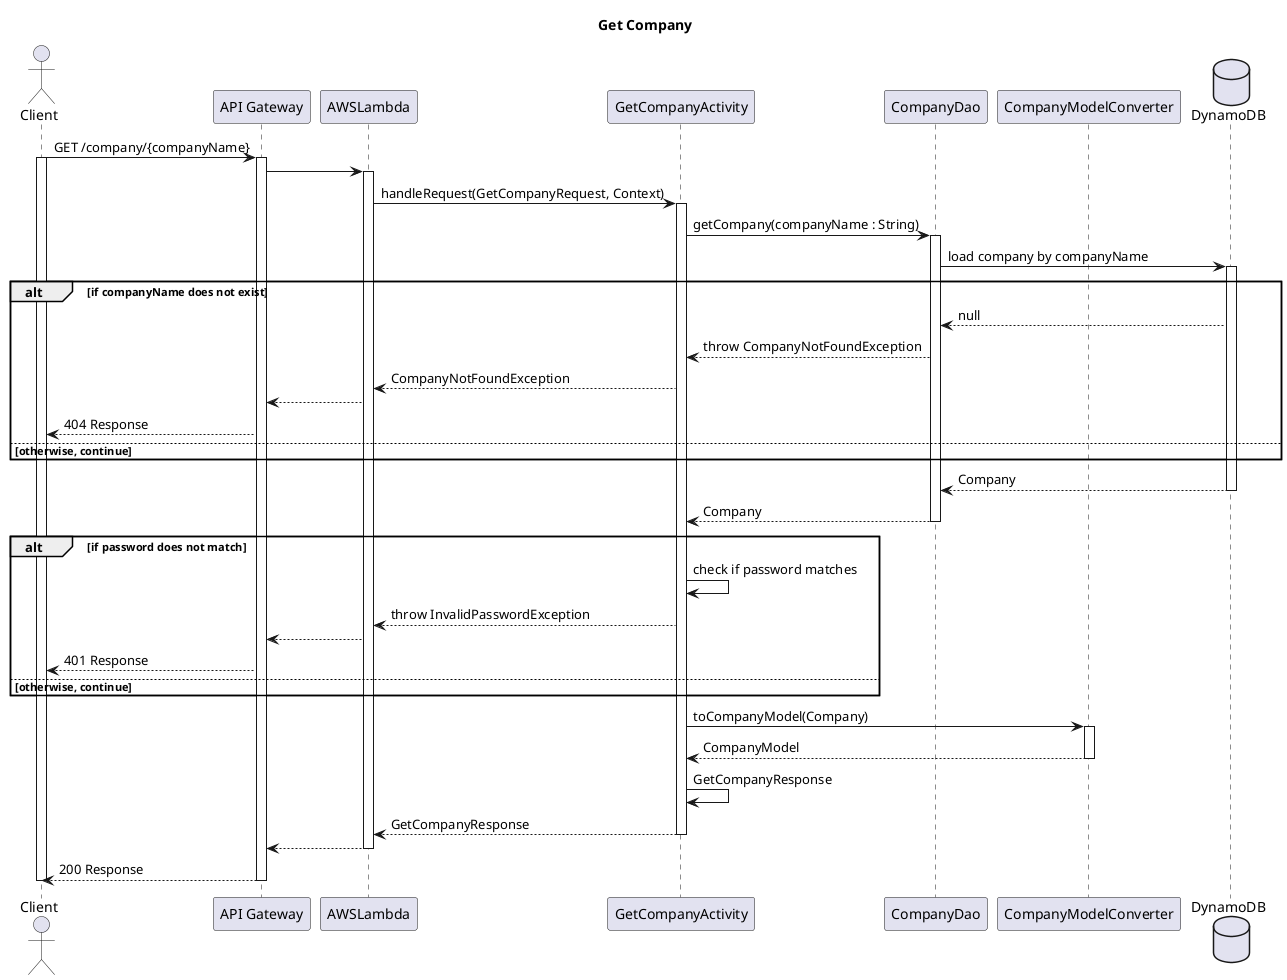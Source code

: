 @startuml
title Get Company

actor Client
participant "API Gateway" as APIGateway
participant AWSLambda
participant GetCompanyActivity
participant CompanyDao

participant CompanyModelConverter
database DynamoDB

Client -> APIGateway : GET /company/{companyName}
activate Client
activate APIGateway
APIGateway -> AWSLambda
activate AWSLambda

AWSLambda -> GetCompanyActivity : handleRequest(GetCompanyRequest, Context)
activate GetCompanyActivity

GetCompanyActivity -> CompanyDao : getCompany(companyName : String)
activate CompanyDao
CompanyDao -> DynamoDB : load company by companyName
activate DynamoDB
alt if companyName does not exist
    CompanyDao <-- DynamoDB : null
    GetCompanyActivity <-- CompanyDao : throw CompanyNotFoundException
    AWSLambda <-- GetCompanyActivity : CompanyNotFoundException
    APIGateway <-- AWSLambda
    Client <-- APIGateway : 404 Response
else otherwise, continue
end

CompanyDao <-- DynamoDB : Company
deactivate DynamoDB
GetCompanyActivity <-- CompanyDao : Company
deactivate CompanyDao

alt if password does not match
   GetCompanyActivity -> GetCompanyActivity : check if password matches
    AWSLambda <-- GetCompanyActivity : throw InvalidPasswordException
    APIGateway <-- AWSLambda
    Client <-- APIGateway : 401 Response
else otherwise, continue
end

GetCompanyActivity -> CompanyModelConverter : toCompanyModel(Company)
activate CompanyModelConverter
GetCompanyActivity <-- CompanyModelConverter : CompanyModel
deactivate CompanyModelConverter
GetCompanyActivity -> GetCompanyActivity : GetCompanyResponse
AWSLambda <-- GetCompanyActivity : GetCompanyResponse

deactivate GetCompanyActivity
APIGateway <-- AWSLambda
deactivate AWSLambda
Client <-- APIGateway : 200 Response
deactivate APIGateway
deactivate Client

@enduml
